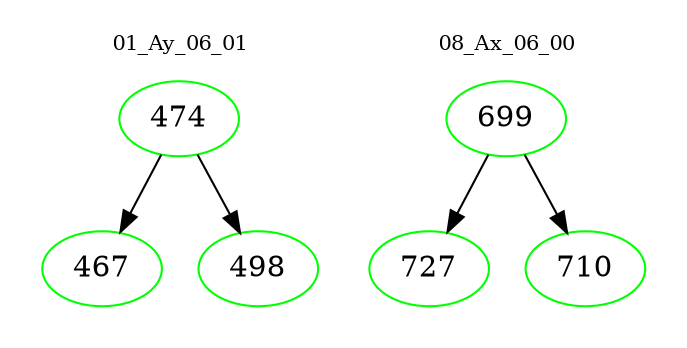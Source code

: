 digraph{
subgraph cluster_0 {
color = white
label = "01_Ay_06_01";
fontsize=10;
T0_474 [label="474", color="green"]
T0_474 -> T0_467 [color="black"]
T0_467 [label="467", color="green"]
T0_474 -> T0_498 [color="black"]
T0_498 [label="498", color="green"]
}
subgraph cluster_1 {
color = white
label = "08_Ax_06_00";
fontsize=10;
T1_699 [label="699", color="green"]
T1_699 -> T1_727 [color="black"]
T1_727 [label="727", color="green"]
T1_699 -> T1_710 [color="black"]
T1_710 [label="710", color="green"]
}
}

